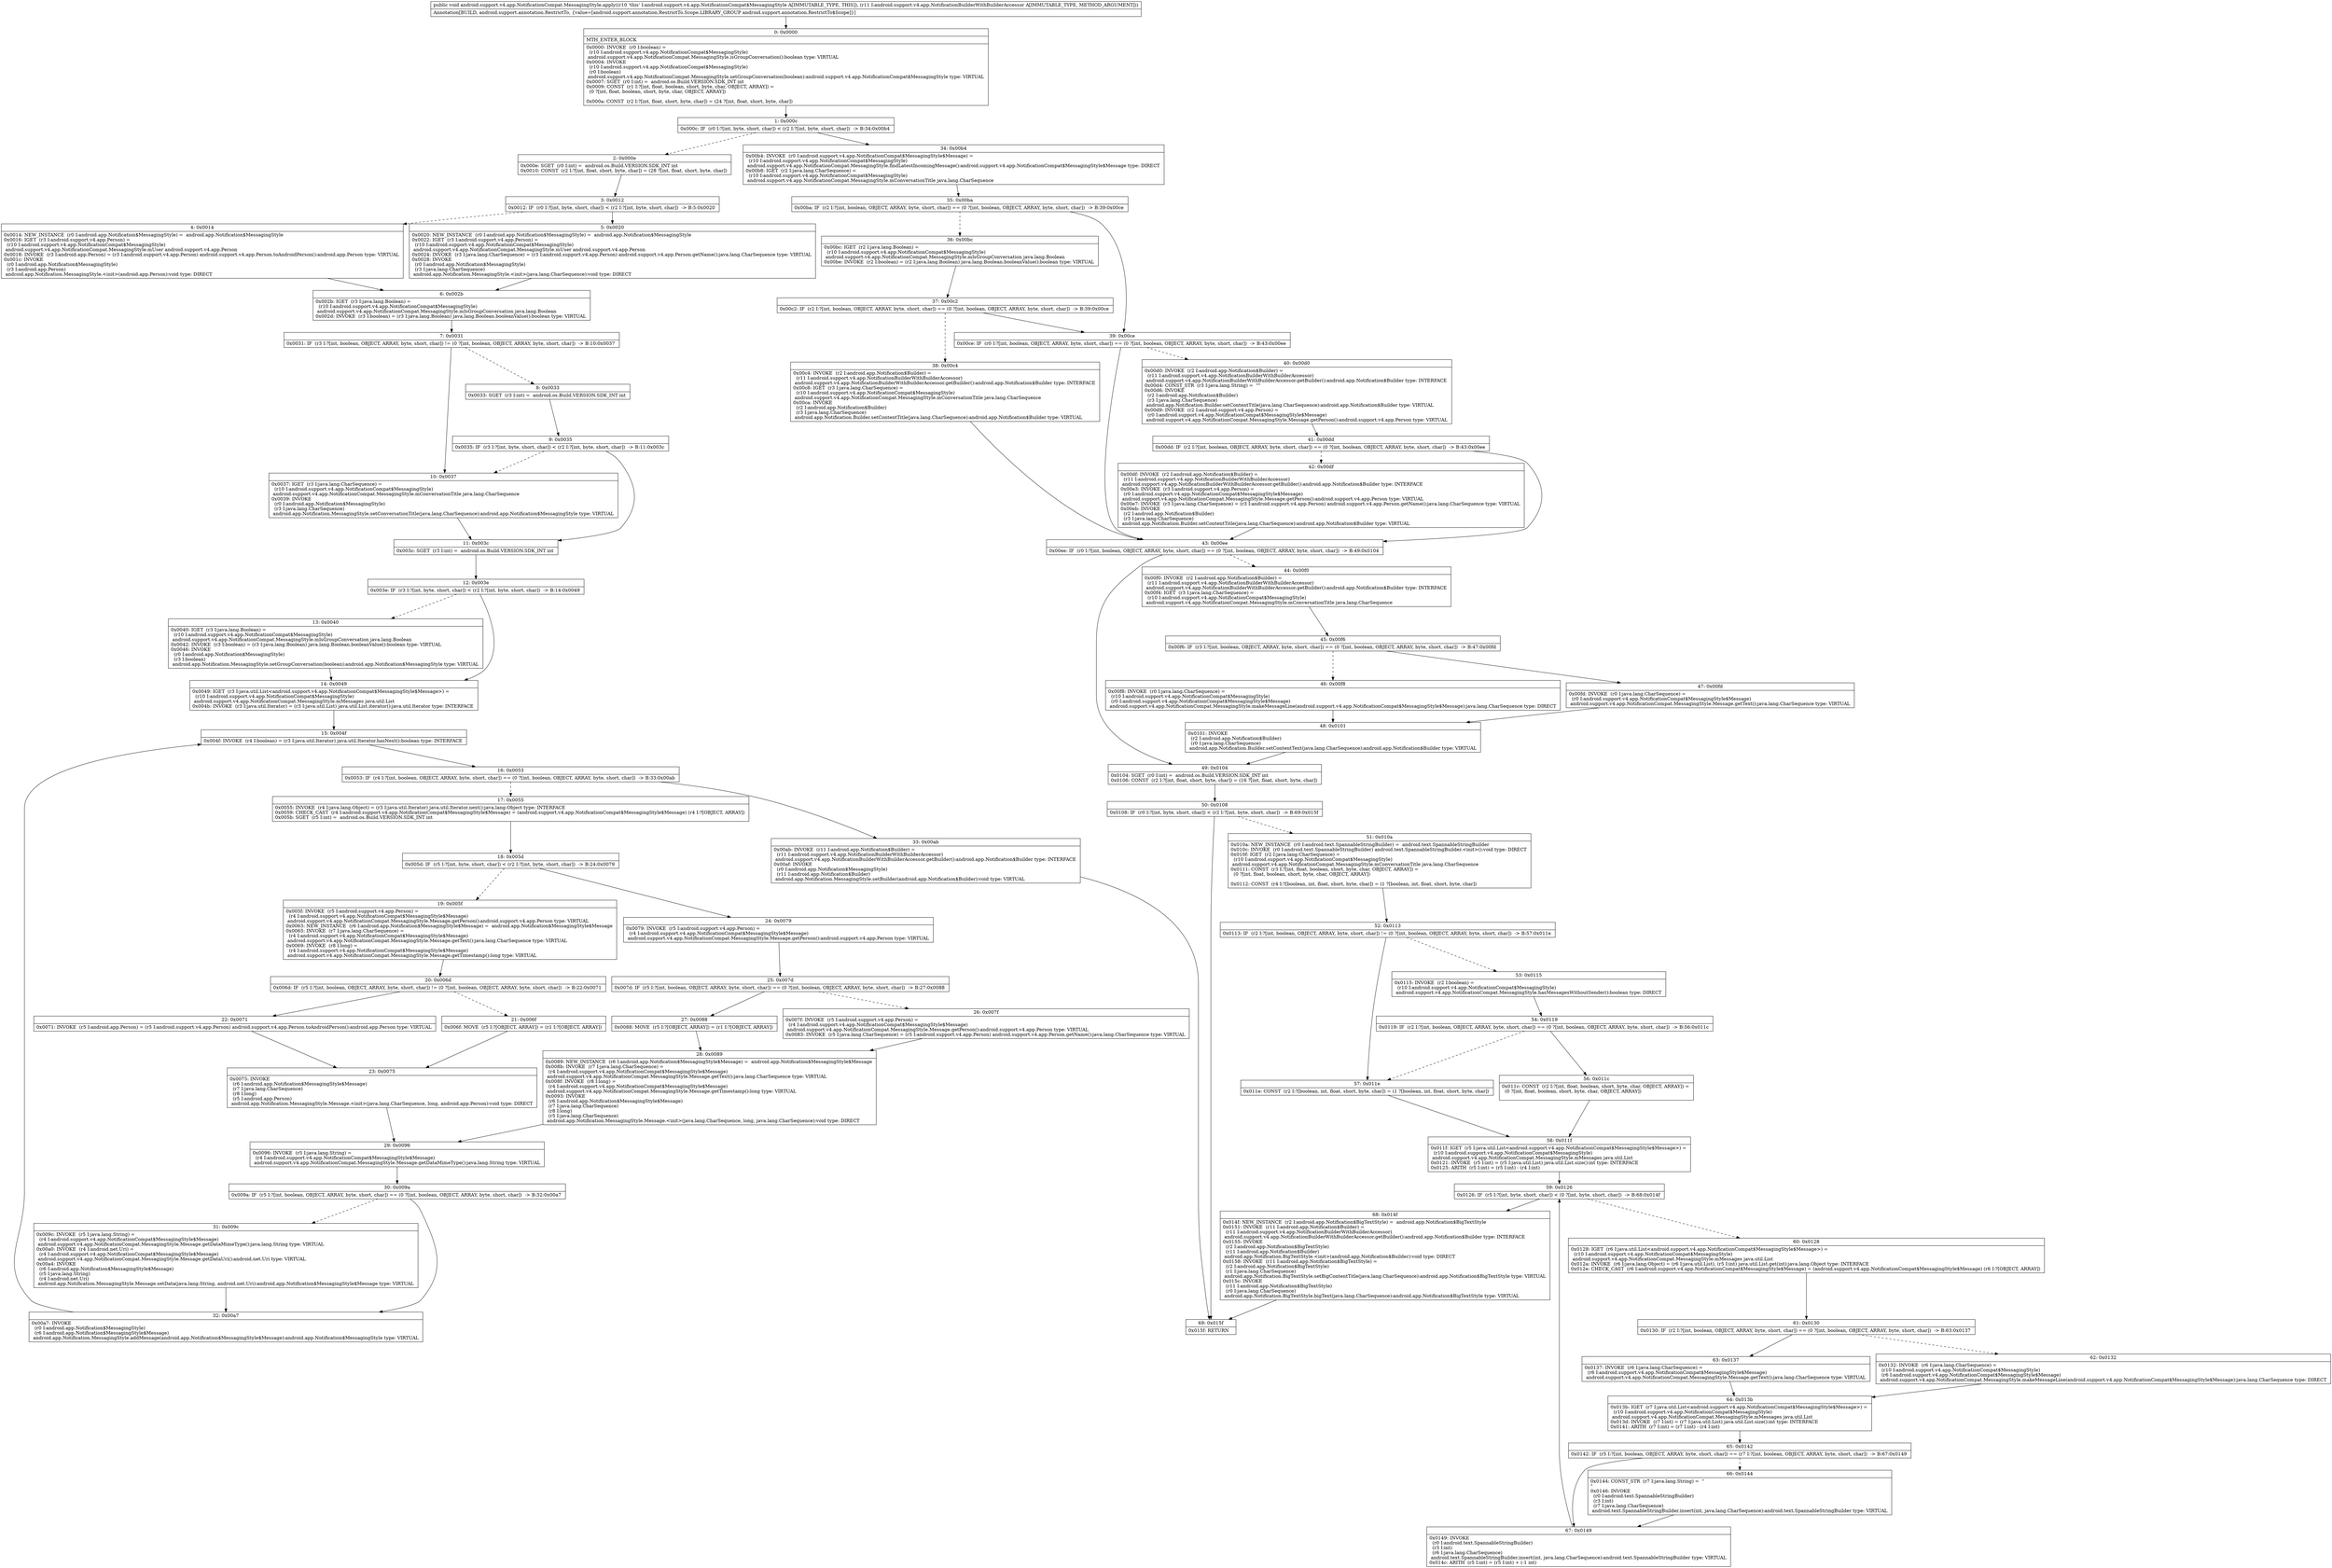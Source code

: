 digraph "CFG forandroid.support.v4.app.NotificationCompat.MessagingStyle.apply(Landroid\/support\/v4\/app\/NotificationBuilderWithBuilderAccessor;)V" {
Node_0 [shape=record,label="{0\:\ 0x0000|MTH_ENTER_BLOCK\l|0x0000: INVOKE  (r0 I:boolean) = \l  (r10 I:android.support.v4.app.NotificationCompat$MessagingStyle)\l android.support.v4.app.NotificationCompat.MessagingStyle.isGroupConversation():boolean type: VIRTUAL \l0x0004: INVOKE  \l  (r10 I:android.support.v4.app.NotificationCompat$MessagingStyle)\l  (r0 I:boolean)\l android.support.v4.app.NotificationCompat.MessagingStyle.setGroupConversation(boolean):android.support.v4.app.NotificationCompat$MessagingStyle type: VIRTUAL \l0x0007: SGET  (r0 I:int) =  android.os.Build.VERSION.SDK_INT int \l0x0009: CONST  (r1 I:?[int, float, boolean, short, byte, char, OBJECT, ARRAY]) = \l  (0 ?[int, float, boolean, short, byte, char, OBJECT, ARRAY])\l \l0x000a: CONST  (r2 I:?[int, float, short, byte, char]) = (24 ?[int, float, short, byte, char]) \l}"];
Node_1 [shape=record,label="{1\:\ 0x000c|0x000c: IF  (r0 I:?[int, byte, short, char]) \< (r2 I:?[int, byte, short, char])  \-\> B:34:0x00b4 \l}"];
Node_2 [shape=record,label="{2\:\ 0x000e|0x000e: SGET  (r0 I:int) =  android.os.Build.VERSION.SDK_INT int \l0x0010: CONST  (r2 I:?[int, float, short, byte, char]) = (28 ?[int, float, short, byte, char]) \l}"];
Node_3 [shape=record,label="{3\:\ 0x0012|0x0012: IF  (r0 I:?[int, byte, short, char]) \< (r2 I:?[int, byte, short, char])  \-\> B:5:0x0020 \l}"];
Node_4 [shape=record,label="{4\:\ 0x0014|0x0014: NEW_INSTANCE  (r0 I:android.app.Notification$MessagingStyle) =  android.app.Notification$MessagingStyle \l0x0016: IGET  (r3 I:android.support.v4.app.Person) = \l  (r10 I:android.support.v4.app.NotificationCompat$MessagingStyle)\l android.support.v4.app.NotificationCompat.MessagingStyle.mUser android.support.v4.app.Person \l0x0018: INVOKE  (r3 I:android.app.Person) = (r3 I:android.support.v4.app.Person) android.support.v4.app.Person.toAndroidPerson():android.app.Person type: VIRTUAL \l0x001c: INVOKE  \l  (r0 I:android.app.Notification$MessagingStyle)\l  (r3 I:android.app.Person)\l android.app.Notification.MessagingStyle.\<init\>(android.app.Person):void type: DIRECT \l}"];
Node_5 [shape=record,label="{5\:\ 0x0020|0x0020: NEW_INSTANCE  (r0 I:android.app.Notification$MessagingStyle) =  android.app.Notification$MessagingStyle \l0x0022: IGET  (r3 I:android.support.v4.app.Person) = \l  (r10 I:android.support.v4.app.NotificationCompat$MessagingStyle)\l android.support.v4.app.NotificationCompat.MessagingStyle.mUser android.support.v4.app.Person \l0x0024: INVOKE  (r3 I:java.lang.CharSequence) = (r3 I:android.support.v4.app.Person) android.support.v4.app.Person.getName():java.lang.CharSequence type: VIRTUAL \l0x0028: INVOKE  \l  (r0 I:android.app.Notification$MessagingStyle)\l  (r3 I:java.lang.CharSequence)\l android.app.Notification.MessagingStyle.\<init\>(java.lang.CharSequence):void type: DIRECT \l}"];
Node_6 [shape=record,label="{6\:\ 0x002b|0x002b: IGET  (r3 I:java.lang.Boolean) = \l  (r10 I:android.support.v4.app.NotificationCompat$MessagingStyle)\l android.support.v4.app.NotificationCompat.MessagingStyle.mIsGroupConversation java.lang.Boolean \l0x002d: INVOKE  (r3 I:boolean) = (r3 I:java.lang.Boolean) java.lang.Boolean.booleanValue():boolean type: VIRTUAL \l}"];
Node_7 [shape=record,label="{7\:\ 0x0031|0x0031: IF  (r3 I:?[int, boolean, OBJECT, ARRAY, byte, short, char]) != (0 ?[int, boolean, OBJECT, ARRAY, byte, short, char])  \-\> B:10:0x0037 \l}"];
Node_8 [shape=record,label="{8\:\ 0x0033|0x0033: SGET  (r3 I:int) =  android.os.Build.VERSION.SDK_INT int \l}"];
Node_9 [shape=record,label="{9\:\ 0x0035|0x0035: IF  (r3 I:?[int, byte, short, char]) \< (r2 I:?[int, byte, short, char])  \-\> B:11:0x003c \l}"];
Node_10 [shape=record,label="{10\:\ 0x0037|0x0037: IGET  (r3 I:java.lang.CharSequence) = \l  (r10 I:android.support.v4.app.NotificationCompat$MessagingStyle)\l android.support.v4.app.NotificationCompat.MessagingStyle.mConversationTitle java.lang.CharSequence \l0x0039: INVOKE  \l  (r0 I:android.app.Notification$MessagingStyle)\l  (r3 I:java.lang.CharSequence)\l android.app.Notification.MessagingStyle.setConversationTitle(java.lang.CharSequence):android.app.Notification$MessagingStyle type: VIRTUAL \l}"];
Node_11 [shape=record,label="{11\:\ 0x003c|0x003c: SGET  (r3 I:int) =  android.os.Build.VERSION.SDK_INT int \l}"];
Node_12 [shape=record,label="{12\:\ 0x003e|0x003e: IF  (r3 I:?[int, byte, short, char]) \< (r2 I:?[int, byte, short, char])  \-\> B:14:0x0049 \l}"];
Node_13 [shape=record,label="{13\:\ 0x0040|0x0040: IGET  (r3 I:java.lang.Boolean) = \l  (r10 I:android.support.v4.app.NotificationCompat$MessagingStyle)\l android.support.v4.app.NotificationCompat.MessagingStyle.mIsGroupConversation java.lang.Boolean \l0x0042: INVOKE  (r3 I:boolean) = (r3 I:java.lang.Boolean) java.lang.Boolean.booleanValue():boolean type: VIRTUAL \l0x0046: INVOKE  \l  (r0 I:android.app.Notification$MessagingStyle)\l  (r3 I:boolean)\l android.app.Notification.MessagingStyle.setGroupConversation(boolean):android.app.Notification$MessagingStyle type: VIRTUAL \l}"];
Node_14 [shape=record,label="{14\:\ 0x0049|0x0049: IGET  (r3 I:java.util.List\<android.support.v4.app.NotificationCompat$MessagingStyle$Message\>) = \l  (r10 I:android.support.v4.app.NotificationCompat$MessagingStyle)\l android.support.v4.app.NotificationCompat.MessagingStyle.mMessages java.util.List \l0x004b: INVOKE  (r3 I:java.util.Iterator) = (r3 I:java.util.List) java.util.List.iterator():java.util.Iterator type: INTERFACE \l}"];
Node_15 [shape=record,label="{15\:\ 0x004f|0x004f: INVOKE  (r4 I:boolean) = (r3 I:java.util.Iterator) java.util.Iterator.hasNext():boolean type: INTERFACE \l}"];
Node_16 [shape=record,label="{16\:\ 0x0053|0x0053: IF  (r4 I:?[int, boolean, OBJECT, ARRAY, byte, short, char]) == (0 ?[int, boolean, OBJECT, ARRAY, byte, short, char])  \-\> B:33:0x00ab \l}"];
Node_17 [shape=record,label="{17\:\ 0x0055|0x0055: INVOKE  (r4 I:java.lang.Object) = (r3 I:java.util.Iterator) java.util.Iterator.next():java.lang.Object type: INTERFACE \l0x0059: CHECK_CAST  (r4 I:android.support.v4.app.NotificationCompat$MessagingStyle$Message) = (android.support.v4.app.NotificationCompat$MessagingStyle$Message) (r4 I:?[OBJECT, ARRAY]) \l0x005b: SGET  (r5 I:int) =  android.os.Build.VERSION.SDK_INT int \l}"];
Node_18 [shape=record,label="{18\:\ 0x005d|0x005d: IF  (r5 I:?[int, byte, short, char]) \< (r2 I:?[int, byte, short, char])  \-\> B:24:0x0079 \l}"];
Node_19 [shape=record,label="{19\:\ 0x005f|0x005f: INVOKE  (r5 I:android.support.v4.app.Person) = \l  (r4 I:android.support.v4.app.NotificationCompat$MessagingStyle$Message)\l android.support.v4.app.NotificationCompat.MessagingStyle.Message.getPerson():android.support.v4.app.Person type: VIRTUAL \l0x0063: NEW_INSTANCE  (r6 I:android.app.Notification$MessagingStyle$Message) =  android.app.Notification$MessagingStyle$Message \l0x0065: INVOKE  (r7 I:java.lang.CharSequence) = \l  (r4 I:android.support.v4.app.NotificationCompat$MessagingStyle$Message)\l android.support.v4.app.NotificationCompat.MessagingStyle.Message.getText():java.lang.CharSequence type: VIRTUAL \l0x0069: INVOKE  (r8 I:long) = \l  (r4 I:android.support.v4.app.NotificationCompat$MessagingStyle$Message)\l android.support.v4.app.NotificationCompat.MessagingStyle.Message.getTimestamp():long type: VIRTUAL \l}"];
Node_20 [shape=record,label="{20\:\ 0x006d|0x006d: IF  (r5 I:?[int, boolean, OBJECT, ARRAY, byte, short, char]) != (0 ?[int, boolean, OBJECT, ARRAY, byte, short, char])  \-\> B:22:0x0071 \l}"];
Node_21 [shape=record,label="{21\:\ 0x006f|0x006f: MOVE  (r5 I:?[OBJECT, ARRAY]) = (r1 I:?[OBJECT, ARRAY]) \l}"];
Node_22 [shape=record,label="{22\:\ 0x0071|0x0071: INVOKE  (r5 I:android.app.Person) = (r5 I:android.support.v4.app.Person) android.support.v4.app.Person.toAndroidPerson():android.app.Person type: VIRTUAL \l}"];
Node_23 [shape=record,label="{23\:\ 0x0075|0x0075: INVOKE  \l  (r6 I:android.app.Notification$MessagingStyle$Message)\l  (r7 I:java.lang.CharSequence)\l  (r8 I:long)\l  (r5 I:android.app.Person)\l android.app.Notification.MessagingStyle.Message.\<init\>(java.lang.CharSequence, long, android.app.Person):void type: DIRECT \l}"];
Node_24 [shape=record,label="{24\:\ 0x0079|0x0079: INVOKE  (r5 I:android.support.v4.app.Person) = \l  (r4 I:android.support.v4.app.NotificationCompat$MessagingStyle$Message)\l android.support.v4.app.NotificationCompat.MessagingStyle.Message.getPerson():android.support.v4.app.Person type: VIRTUAL \l}"];
Node_25 [shape=record,label="{25\:\ 0x007d|0x007d: IF  (r5 I:?[int, boolean, OBJECT, ARRAY, byte, short, char]) == (0 ?[int, boolean, OBJECT, ARRAY, byte, short, char])  \-\> B:27:0x0088 \l}"];
Node_26 [shape=record,label="{26\:\ 0x007f|0x007f: INVOKE  (r5 I:android.support.v4.app.Person) = \l  (r4 I:android.support.v4.app.NotificationCompat$MessagingStyle$Message)\l android.support.v4.app.NotificationCompat.MessagingStyle.Message.getPerson():android.support.v4.app.Person type: VIRTUAL \l0x0083: INVOKE  (r5 I:java.lang.CharSequence) = (r5 I:android.support.v4.app.Person) android.support.v4.app.Person.getName():java.lang.CharSequence type: VIRTUAL \l}"];
Node_27 [shape=record,label="{27\:\ 0x0088|0x0088: MOVE  (r5 I:?[OBJECT, ARRAY]) = (r1 I:?[OBJECT, ARRAY]) \l}"];
Node_28 [shape=record,label="{28\:\ 0x0089|0x0089: NEW_INSTANCE  (r6 I:android.app.Notification$MessagingStyle$Message) =  android.app.Notification$MessagingStyle$Message \l0x008b: INVOKE  (r7 I:java.lang.CharSequence) = \l  (r4 I:android.support.v4.app.NotificationCompat$MessagingStyle$Message)\l android.support.v4.app.NotificationCompat.MessagingStyle.Message.getText():java.lang.CharSequence type: VIRTUAL \l0x008f: INVOKE  (r8 I:long) = \l  (r4 I:android.support.v4.app.NotificationCompat$MessagingStyle$Message)\l android.support.v4.app.NotificationCompat.MessagingStyle.Message.getTimestamp():long type: VIRTUAL \l0x0093: INVOKE  \l  (r6 I:android.app.Notification$MessagingStyle$Message)\l  (r7 I:java.lang.CharSequence)\l  (r8 I:long)\l  (r5 I:java.lang.CharSequence)\l android.app.Notification.MessagingStyle.Message.\<init\>(java.lang.CharSequence, long, java.lang.CharSequence):void type: DIRECT \l}"];
Node_29 [shape=record,label="{29\:\ 0x0096|0x0096: INVOKE  (r5 I:java.lang.String) = \l  (r4 I:android.support.v4.app.NotificationCompat$MessagingStyle$Message)\l android.support.v4.app.NotificationCompat.MessagingStyle.Message.getDataMimeType():java.lang.String type: VIRTUAL \l}"];
Node_30 [shape=record,label="{30\:\ 0x009a|0x009a: IF  (r5 I:?[int, boolean, OBJECT, ARRAY, byte, short, char]) == (0 ?[int, boolean, OBJECT, ARRAY, byte, short, char])  \-\> B:32:0x00a7 \l}"];
Node_31 [shape=record,label="{31\:\ 0x009c|0x009c: INVOKE  (r5 I:java.lang.String) = \l  (r4 I:android.support.v4.app.NotificationCompat$MessagingStyle$Message)\l android.support.v4.app.NotificationCompat.MessagingStyle.Message.getDataMimeType():java.lang.String type: VIRTUAL \l0x00a0: INVOKE  (r4 I:android.net.Uri) = \l  (r4 I:android.support.v4.app.NotificationCompat$MessagingStyle$Message)\l android.support.v4.app.NotificationCompat.MessagingStyle.Message.getDataUri():android.net.Uri type: VIRTUAL \l0x00a4: INVOKE  \l  (r6 I:android.app.Notification$MessagingStyle$Message)\l  (r5 I:java.lang.String)\l  (r4 I:android.net.Uri)\l android.app.Notification.MessagingStyle.Message.setData(java.lang.String, android.net.Uri):android.app.Notification$MessagingStyle$Message type: VIRTUAL \l}"];
Node_32 [shape=record,label="{32\:\ 0x00a7|0x00a7: INVOKE  \l  (r0 I:android.app.Notification$MessagingStyle)\l  (r6 I:android.app.Notification$MessagingStyle$Message)\l android.app.Notification.MessagingStyle.addMessage(android.app.Notification$MessagingStyle$Message):android.app.Notification$MessagingStyle type: VIRTUAL \l}"];
Node_33 [shape=record,label="{33\:\ 0x00ab|0x00ab: INVOKE  (r11 I:android.app.Notification$Builder) = \l  (r11 I:android.support.v4.app.NotificationBuilderWithBuilderAccessor)\l android.support.v4.app.NotificationBuilderWithBuilderAccessor.getBuilder():android.app.Notification$Builder type: INTERFACE \l0x00af: INVOKE  \l  (r0 I:android.app.Notification$MessagingStyle)\l  (r11 I:android.app.Notification$Builder)\l android.app.Notification.MessagingStyle.setBuilder(android.app.Notification$Builder):void type: VIRTUAL \l}"];
Node_34 [shape=record,label="{34\:\ 0x00b4|0x00b4: INVOKE  (r0 I:android.support.v4.app.NotificationCompat$MessagingStyle$Message) = \l  (r10 I:android.support.v4.app.NotificationCompat$MessagingStyle)\l android.support.v4.app.NotificationCompat.MessagingStyle.findLatestIncomingMessage():android.support.v4.app.NotificationCompat$MessagingStyle$Message type: DIRECT \l0x00b8: IGET  (r2 I:java.lang.CharSequence) = \l  (r10 I:android.support.v4.app.NotificationCompat$MessagingStyle)\l android.support.v4.app.NotificationCompat.MessagingStyle.mConversationTitle java.lang.CharSequence \l}"];
Node_35 [shape=record,label="{35\:\ 0x00ba|0x00ba: IF  (r2 I:?[int, boolean, OBJECT, ARRAY, byte, short, char]) == (0 ?[int, boolean, OBJECT, ARRAY, byte, short, char])  \-\> B:39:0x00ce \l}"];
Node_36 [shape=record,label="{36\:\ 0x00bc|0x00bc: IGET  (r2 I:java.lang.Boolean) = \l  (r10 I:android.support.v4.app.NotificationCompat$MessagingStyle)\l android.support.v4.app.NotificationCompat.MessagingStyle.mIsGroupConversation java.lang.Boolean \l0x00be: INVOKE  (r2 I:boolean) = (r2 I:java.lang.Boolean) java.lang.Boolean.booleanValue():boolean type: VIRTUAL \l}"];
Node_37 [shape=record,label="{37\:\ 0x00c2|0x00c2: IF  (r2 I:?[int, boolean, OBJECT, ARRAY, byte, short, char]) == (0 ?[int, boolean, OBJECT, ARRAY, byte, short, char])  \-\> B:39:0x00ce \l}"];
Node_38 [shape=record,label="{38\:\ 0x00c4|0x00c4: INVOKE  (r2 I:android.app.Notification$Builder) = \l  (r11 I:android.support.v4.app.NotificationBuilderWithBuilderAccessor)\l android.support.v4.app.NotificationBuilderWithBuilderAccessor.getBuilder():android.app.Notification$Builder type: INTERFACE \l0x00c8: IGET  (r3 I:java.lang.CharSequence) = \l  (r10 I:android.support.v4.app.NotificationCompat$MessagingStyle)\l android.support.v4.app.NotificationCompat.MessagingStyle.mConversationTitle java.lang.CharSequence \l0x00ca: INVOKE  \l  (r2 I:android.app.Notification$Builder)\l  (r3 I:java.lang.CharSequence)\l android.app.Notification.Builder.setContentTitle(java.lang.CharSequence):android.app.Notification$Builder type: VIRTUAL \l}"];
Node_39 [shape=record,label="{39\:\ 0x00ce|0x00ce: IF  (r0 I:?[int, boolean, OBJECT, ARRAY, byte, short, char]) == (0 ?[int, boolean, OBJECT, ARRAY, byte, short, char])  \-\> B:43:0x00ee \l}"];
Node_40 [shape=record,label="{40\:\ 0x00d0|0x00d0: INVOKE  (r2 I:android.app.Notification$Builder) = \l  (r11 I:android.support.v4.app.NotificationBuilderWithBuilderAccessor)\l android.support.v4.app.NotificationBuilderWithBuilderAccessor.getBuilder():android.app.Notification$Builder type: INTERFACE \l0x00d4: CONST_STR  (r3 I:java.lang.String) =  \"\" \l0x00d6: INVOKE  \l  (r2 I:android.app.Notification$Builder)\l  (r3 I:java.lang.CharSequence)\l android.app.Notification.Builder.setContentTitle(java.lang.CharSequence):android.app.Notification$Builder type: VIRTUAL \l0x00d9: INVOKE  (r2 I:android.support.v4.app.Person) = \l  (r0 I:android.support.v4.app.NotificationCompat$MessagingStyle$Message)\l android.support.v4.app.NotificationCompat.MessagingStyle.Message.getPerson():android.support.v4.app.Person type: VIRTUAL \l}"];
Node_41 [shape=record,label="{41\:\ 0x00dd|0x00dd: IF  (r2 I:?[int, boolean, OBJECT, ARRAY, byte, short, char]) == (0 ?[int, boolean, OBJECT, ARRAY, byte, short, char])  \-\> B:43:0x00ee \l}"];
Node_42 [shape=record,label="{42\:\ 0x00df|0x00df: INVOKE  (r2 I:android.app.Notification$Builder) = \l  (r11 I:android.support.v4.app.NotificationBuilderWithBuilderAccessor)\l android.support.v4.app.NotificationBuilderWithBuilderAccessor.getBuilder():android.app.Notification$Builder type: INTERFACE \l0x00e3: INVOKE  (r3 I:android.support.v4.app.Person) = \l  (r0 I:android.support.v4.app.NotificationCompat$MessagingStyle$Message)\l android.support.v4.app.NotificationCompat.MessagingStyle.Message.getPerson():android.support.v4.app.Person type: VIRTUAL \l0x00e7: INVOKE  (r3 I:java.lang.CharSequence) = (r3 I:android.support.v4.app.Person) android.support.v4.app.Person.getName():java.lang.CharSequence type: VIRTUAL \l0x00eb: INVOKE  \l  (r2 I:android.app.Notification$Builder)\l  (r3 I:java.lang.CharSequence)\l android.app.Notification.Builder.setContentTitle(java.lang.CharSequence):android.app.Notification$Builder type: VIRTUAL \l}"];
Node_43 [shape=record,label="{43\:\ 0x00ee|0x00ee: IF  (r0 I:?[int, boolean, OBJECT, ARRAY, byte, short, char]) == (0 ?[int, boolean, OBJECT, ARRAY, byte, short, char])  \-\> B:49:0x0104 \l}"];
Node_44 [shape=record,label="{44\:\ 0x00f0|0x00f0: INVOKE  (r2 I:android.app.Notification$Builder) = \l  (r11 I:android.support.v4.app.NotificationBuilderWithBuilderAccessor)\l android.support.v4.app.NotificationBuilderWithBuilderAccessor.getBuilder():android.app.Notification$Builder type: INTERFACE \l0x00f4: IGET  (r3 I:java.lang.CharSequence) = \l  (r10 I:android.support.v4.app.NotificationCompat$MessagingStyle)\l android.support.v4.app.NotificationCompat.MessagingStyle.mConversationTitle java.lang.CharSequence \l}"];
Node_45 [shape=record,label="{45\:\ 0x00f6|0x00f6: IF  (r3 I:?[int, boolean, OBJECT, ARRAY, byte, short, char]) == (0 ?[int, boolean, OBJECT, ARRAY, byte, short, char])  \-\> B:47:0x00fd \l}"];
Node_46 [shape=record,label="{46\:\ 0x00f8|0x00f8: INVOKE  (r0 I:java.lang.CharSequence) = \l  (r10 I:android.support.v4.app.NotificationCompat$MessagingStyle)\l  (r0 I:android.support.v4.app.NotificationCompat$MessagingStyle$Message)\l android.support.v4.app.NotificationCompat.MessagingStyle.makeMessageLine(android.support.v4.app.NotificationCompat$MessagingStyle$Message):java.lang.CharSequence type: DIRECT \l}"];
Node_47 [shape=record,label="{47\:\ 0x00fd|0x00fd: INVOKE  (r0 I:java.lang.CharSequence) = \l  (r0 I:android.support.v4.app.NotificationCompat$MessagingStyle$Message)\l android.support.v4.app.NotificationCompat.MessagingStyle.Message.getText():java.lang.CharSequence type: VIRTUAL \l}"];
Node_48 [shape=record,label="{48\:\ 0x0101|0x0101: INVOKE  \l  (r2 I:android.app.Notification$Builder)\l  (r0 I:java.lang.CharSequence)\l android.app.Notification.Builder.setContentText(java.lang.CharSequence):android.app.Notification$Builder type: VIRTUAL \l}"];
Node_49 [shape=record,label="{49\:\ 0x0104|0x0104: SGET  (r0 I:int) =  android.os.Build.VERSION.SDK_INT int \l0x0106: CONST  (r2 I:?[int, float, short, byte, char]) = (16 ?[int, float, short, byte, char]) \l}"];
Node_50 [shape=record,label="{50\:\ 0x0108|0x0108: IF  (r0 I:?[int, byte, short, char]) \< (r2 I:?[int, byte, short, char])  \-\> B:69:0x015f \l}"];
Node_51 [shape=record,label="{51\:\ 0x010a|0x010a: NEW_INSTANCE  (r0 I:android.text.SpannableStringBuilder) =  android.text.SpannableStringBuilder \l0x010c: INVOKE  (r0 I:android.text.SpannableStringBuilder) android.text.SpannableStringBuilder.\<init\>():void type: DIRECT \l0x010f: IGET  (r2 I:java.lang.CharSequence) = \l  (r10 I:android.support.v4.app.NotificationCompat$MessagingStyle)\l android.support.v4.app.NotificationCompat.MessagingStyle.mConversationTitle java.lang.CharSequence \l0x0111: CONST  (r3 I:?[int, float, boolean, short, byte, char, OBJECT, ARRAY]) = \l  (0 ?[int, float, boolean, short, byte, char, OBJECT, ARRAY])\l \l0x0112: CONST  (r4 I:?[boolean, int, float, short, byte, char]) = (1 ?[boolean, int, float, short, byte, char]) \l}"];
Node_52 [shape=record,label="{52\:\ 0x0113|0x0113: IF  (r2 I:?[int, boolean, OBJECT, ARRAY, byte, short, char]) != (0 ?[int, boolean, OBJECT, ARRAY, byte, short, char])  \-\> B:57:0x011e \l}"];
Node_53 [shape=record,label="{53\:\ 0x0115|0x0115: INVOKE  (r2 I:boolean) = \l  (r10 I:android.support.v4.app.NotificationCompat$MessagingStyle)\l android.support.v4.app.NotificationCompat.MessagingStyle.hasMessagesWithoutSender():boolean type: DIRECT \l}"];
Node_54 [shape=record,label="{54\:\ 0x0119|0x0119: IF  (r2 I:?[int, boolean, OBJECT, ARRAY, byte, short, char]) == (0 ?[int, boolean, OBJECT, ARRAY, byte, short, char])  \-\> B:56:0x011c \l}"];
Node_56 [shape=record,label="{56\:\ 0x011c|0x011c: CONST  (r2 I:?[int, float, boolean, short, byte, char, OBJECT, ARRAY]) = \l  (0 ?[int, float, boolean, short, byte, char, OBJECT, ARRAY])\l \l}"];
Node_57 [shape=record,label="{57\:\ 0x011e|0x011e: CONST  (r2 I:?[boolean, int, float, short, byte, char]) = (1 ?[boolean, int, float, short, byte, char]) \l}"];
Node_58 [shape=record,label="{58\:\ 0x011f|0x011f: IGET  (r5 I:java.util.List\<android.support.v4.app.NotificationCompat$MessagingStyle$Message\>) = \l  (r10 I:android.support.v4.app.NotificationCompat$MessagingStyle)\l android.support.v4.app.NotificationCompat.MessagingStyle.mMessages java.util.List \l0x0121: INVOKE  (r5 I:int) = (r5 I:java.util.List) java.util.List.size():int type: INTERFACE \l0x0125: ARITH  (r5 I:int) = (r5 I:int) \- (r4 I:int) \l}"];
Node_59 [shape=record,label="{59\:\ 0x0126|0x0126: IF  (r5 I:?[int, byte, short, char]) \< (0 ?[int, byte, short, char])  \-\> B:68:0x014f \l}"];
Node_60 [shape=record,label="{60\:\ 0x0128|0x0128: IGET  (r6 I:java.util.List\<android.support.v4.app.NotificationCompat$MessagingStyle$Message\>) = \l  (r10 I:android.support.v4.app.NotificationCompat$MessagingStyle)\l android.support.v4.app.NotificationCompat.MessagingStyle.mMessages java.util.List \l0x012a: INVOKE  (r6 I:java.lang.Object) = (r6 I:java.util.List), (r5 I:int) java.util.List.get(int):java.lang.Object type: INTERFACE \l0x012e: CHECK_CAST  (r6 I:android.support.v4.app.NotificationCompat$MessagingStyle$Message) = (android.support.v4.app.NotificationCompat$MessagingStyle$Message) (r6 I:?[OBJECT, ARRAY]) \l}"];
Node_61 [shape=record,label="{61\:\ 0x0130|0x0130: IF  (r2 I:?[int, boolean, OBJECT, ARRAY, byte, short, char]) == (0 ?[int, boolean, OBJECT, ARRAY, byte, short, char])  \-\> B:63:0x0137 \l}"];
Node_62 [shape=record,label="{62\:\ 0x0132|0x0132: INVOKE  (r6 I:java.lang.CharSequence) = \l  (r10 I:android.support.v4.app.NotificationCompat$MessagingStyle)\l  (r6 I:android.support.v4.app.NotificationCompat$MessagingStyle$Message)\l android.support.v4.app.NotificationCompat.MessagingStyle.makeMessageLine(android.support.v4.app.NotificationCompat$MessagingStyle$Message):java.lang.CharSequence type: DIRECT \l}"];
Node_63 [shape=record,label="{63\:\ 0x0137|0x0137: INVOKE  (r6 I:java.lang.CharSequence) = \l  (r6 I:android.support.v4.app.NotificationCompat$MessagingStyle$Message)\l android.support.v4.app.NotificationCompat.MessagingStyle.Message.getText():java.lang.CharSequence type: VIRTUAL \l}"];
Node_64 [shape=record,label="{64\:\ 0x013b|0x013b: IGET  (r7 I:java.util.List\<android.support.v4.app.NotificationCompat$MessagingStyle$Message\>) = \l  (r10 I:android.support.v4.app.NotificationCompat$MessagingStyle)\l android.support.v4.app.NotificationCompat.MessagingStyle.mMessages java.util.List \l0x013d: INVOKE  (r7 I:int) = (r7 I:java.util.List) java.util.List.size():int type: INTERFACE \l0x0141: ARITH  (r7 I:int) = (r7 I:int) \- (r4 I:int) \l}"];
Node_65 [shape=record,label="{65\:\ 0x0142|0x0142: IF  (r5 I:?[int, boolean, OBJECT, ARRAY, byte, short, char]) == (r7 I:?[int, boolean, OBJECT, ARRAY, byte, short, char])  \-\> B:67:0x0149 \l}"];
Node_66 [shape=record,label="{66\:\ 0x0144|0x0144: CONST_STR  (r7 I:java.lang.String) =  \"\l\" \l0x0146: INVOKE  \l  (r0 I:android.text.SpannableStringBuilder)\l  (r3 I:int)\l  (r7 I:java.lang.CharSequence)\l android.text.SpannableStringBuilder.insert(int, java.lang.CharSequence):android.text.SpannableStringBuilder type: VIRTUAL \l}"];
Node_67 [shape=record,label="{67\:\ 0x0149|0x0149: INVOKE  \l  (r0 I:android.text.SpannableStringBuilder)\l  (r3 I:int)\l  (r6 I:java.lang.CharSequence)\l android.text.SpannableStringBuilder.insert(int, java.lang.CharSequence):android.text.SpannableStringBuilder type: VIRTUAL \l0x014c: ARITH  (r5 I:int) = (r5 I:int) + (\-1 int) \l}"];
Node_68 [shape=record,label="{68\:\ 0x014f|0x014f: NEW_INSTANCE  (r2 I:android.app.Notification$BigTextStyle) =  android.app.Notification$BigTextStyle \l0x0151: INVOKE  (r11 I:android.app.Notification$Builder) = \l  (r11 I:android.support.v4.app.NotificationBuilderWithBuilderAccessor)\l android.support.v4.app.NotificationBuilderWithBuilderAccessor.getBuilder():android.app.Notification$Builder type: INTERFACE \l0x0155: INVOKE  \l  (r2 I:android.app.Notification$BigTextStyle)\l  (r11 I:android.app.Notification$Builder)\l android.app.Notification.BigTextStyle.\<init\>(android.app.Notification$Builder):void type: DIRECT \l0x0158: INVOKE  (r11 I:android.app.Notification$BigTextStyle) = \l  (r2 I:android.app.Notification$BigTextStyle)\l  (r1 I:java.lang.CharSequence)\l android.app.Notification.BigTextStyle.setBigContentTitle(java.lang.CharSequence):android.app.Notification$BigTextStyle type: VIRTUAL \l0x015c: INVOKE  \l  (r11 I:android.app.Notification$BigTextStyle)\l  (r0 I:java.lang.CharSequence)\l android.app.Notification.BigTextStyle.bigText(java.lang.CharSequence):android.app.Notification$BigTextStyle type: VIRTUAL \l}"];
Node_69 [shape=record,label="{69\:\ 0x015f|0x015f: RETURN   \l}"];
MethodNode[shape=record,label="{public void android.support.v4.app.NotificationCompat.MessagingStyle.apply((r10 'this' I:android.support.v4.app.NotificationCompat$MessagingStyle A[IMMUTABLE_TYPE, THIS]), (r11 I:android.support.v4.app.NotificationBuilderWithBuilderAccessor A[IMMUTABLE_TYPE, METHOD_ARGUMENT]))  | Annotation[BUILD, android.support.annotation.RestrictTo, \{value=[android.support.annotation.RestrictTo.Scope.LIBRARY_GROUP android.support.annotation.RestrictTo$Scope]\}]\l}"];
MethodNode -> Node_0;
Node_0 -> Node_1;
Node_1 -> Node_2[style=dashed];
Node_1 -> Node_34;
Node_2 -> Node_3;
Node_3 -> Node_4[style=dashed];
Node_3 -> Node_5;
Node_4 -> Node_6;
Node_5 -> Node_6;
Node_6 -> Node_7;
Node_7 -> Node_8[style=dashed];
Node_7 -> Node_10;
Node_8 -> Node_9;
Node_9 -> Node_10[style=dashed];
Node_9 -> Node_11;
Node_10 -> Node_11;
Node_11 -> Node_12;
Node_12 -> Node_13[style=dashed];
Node_12 -> Node_14;
Node_13 -> Node_14;
Node_14 -> Node_15;
Node_15 -> Node_16;
Node_16 -> Node_17[style=dashed];
Node_16 -> Node_33;
Node_17 -> Node_18;
Node_18 -> Node_19[style=dashed];
Node_18 -> Node_24;
Node_19 -> Node_20;
Node_20 -> Node_21[style=dashed];
Node_20 -> Node_22;
Node_21 -> Node_23;
Node_22 -> Node_23;
Node_23 -> Node_29;
Node_24 -> Node_25;
Node_25 -> Node_26[style=dashed];
Node_25 -> Node_27;
Node_26 -> Node_28;
Node_27 -> Node_28;
Node_28 -> Node_29;
Node_29 -> Node_30;
Node_30 -> Node_31[style=dashed];
Node_30 -> Node_32;
Node_31 -> Node_32;
Node_32 -> Node_15;
Node_33 -> Node_69;
Node_34 -> Node_35;
Node_35 -> Node_36[style=dashed];
Node_35 -> Node_39;
Node_36 -> Node_37;
Node_37 -> Node_38[style=dashed];
Node_37 -> Node_39;
Node_38 -> Node_43;
Node_39 -> Node_40[style=dashed];
Node_39 -> Node_43;
Node_40 -> Node_41;
Node_41 -> Node_42[style=dashed];
Node_41 -> Node_43;
Node_42 -> Node_43;
Node_43 -> Node_44[style=dashed];
Node_43 -> Node_49;
Node_44 -> Node_45;
Node_45 -> Node_46[style=dashed];
Node_45 -> Node_47;
Node_46 -> Node_48;
Node_47 -> Node_48;
Node_48 -> Node_49;
Node_49 -> Node_50;
Node_50 -> Node_51[style=dashed];
Node_50 -> Node_69;
Node_51 -> Node_52;
Node_52 -> Node_53[style=dashed];
Node_52 -> Node_57;
Node_53 -> Node_54;
Node_54 -> Node_56;
Node_54 -> Node_57[style=dashed];
Node_56 -> Node_58;
Node_57 -> Node_58;
Node_58 -> Node_59;
Node_59 -> Node_60[style=dashed];
Node_59 -> Node_68;
Node_60 -> Node_61;
Node_61 -> Node_62[style=dashed];
Node_61 -> Node_63;
Node_62 -> Node_64;
Node_63 -> Node_64;
Node_64 -> Node_65;
Node_65 -> Node_66[style=dashed];
Node_65 -> Node_67;
Node_66 -> Node_67;
Node_67 -> Node_59;
Node_68 -> Node_69;
}

